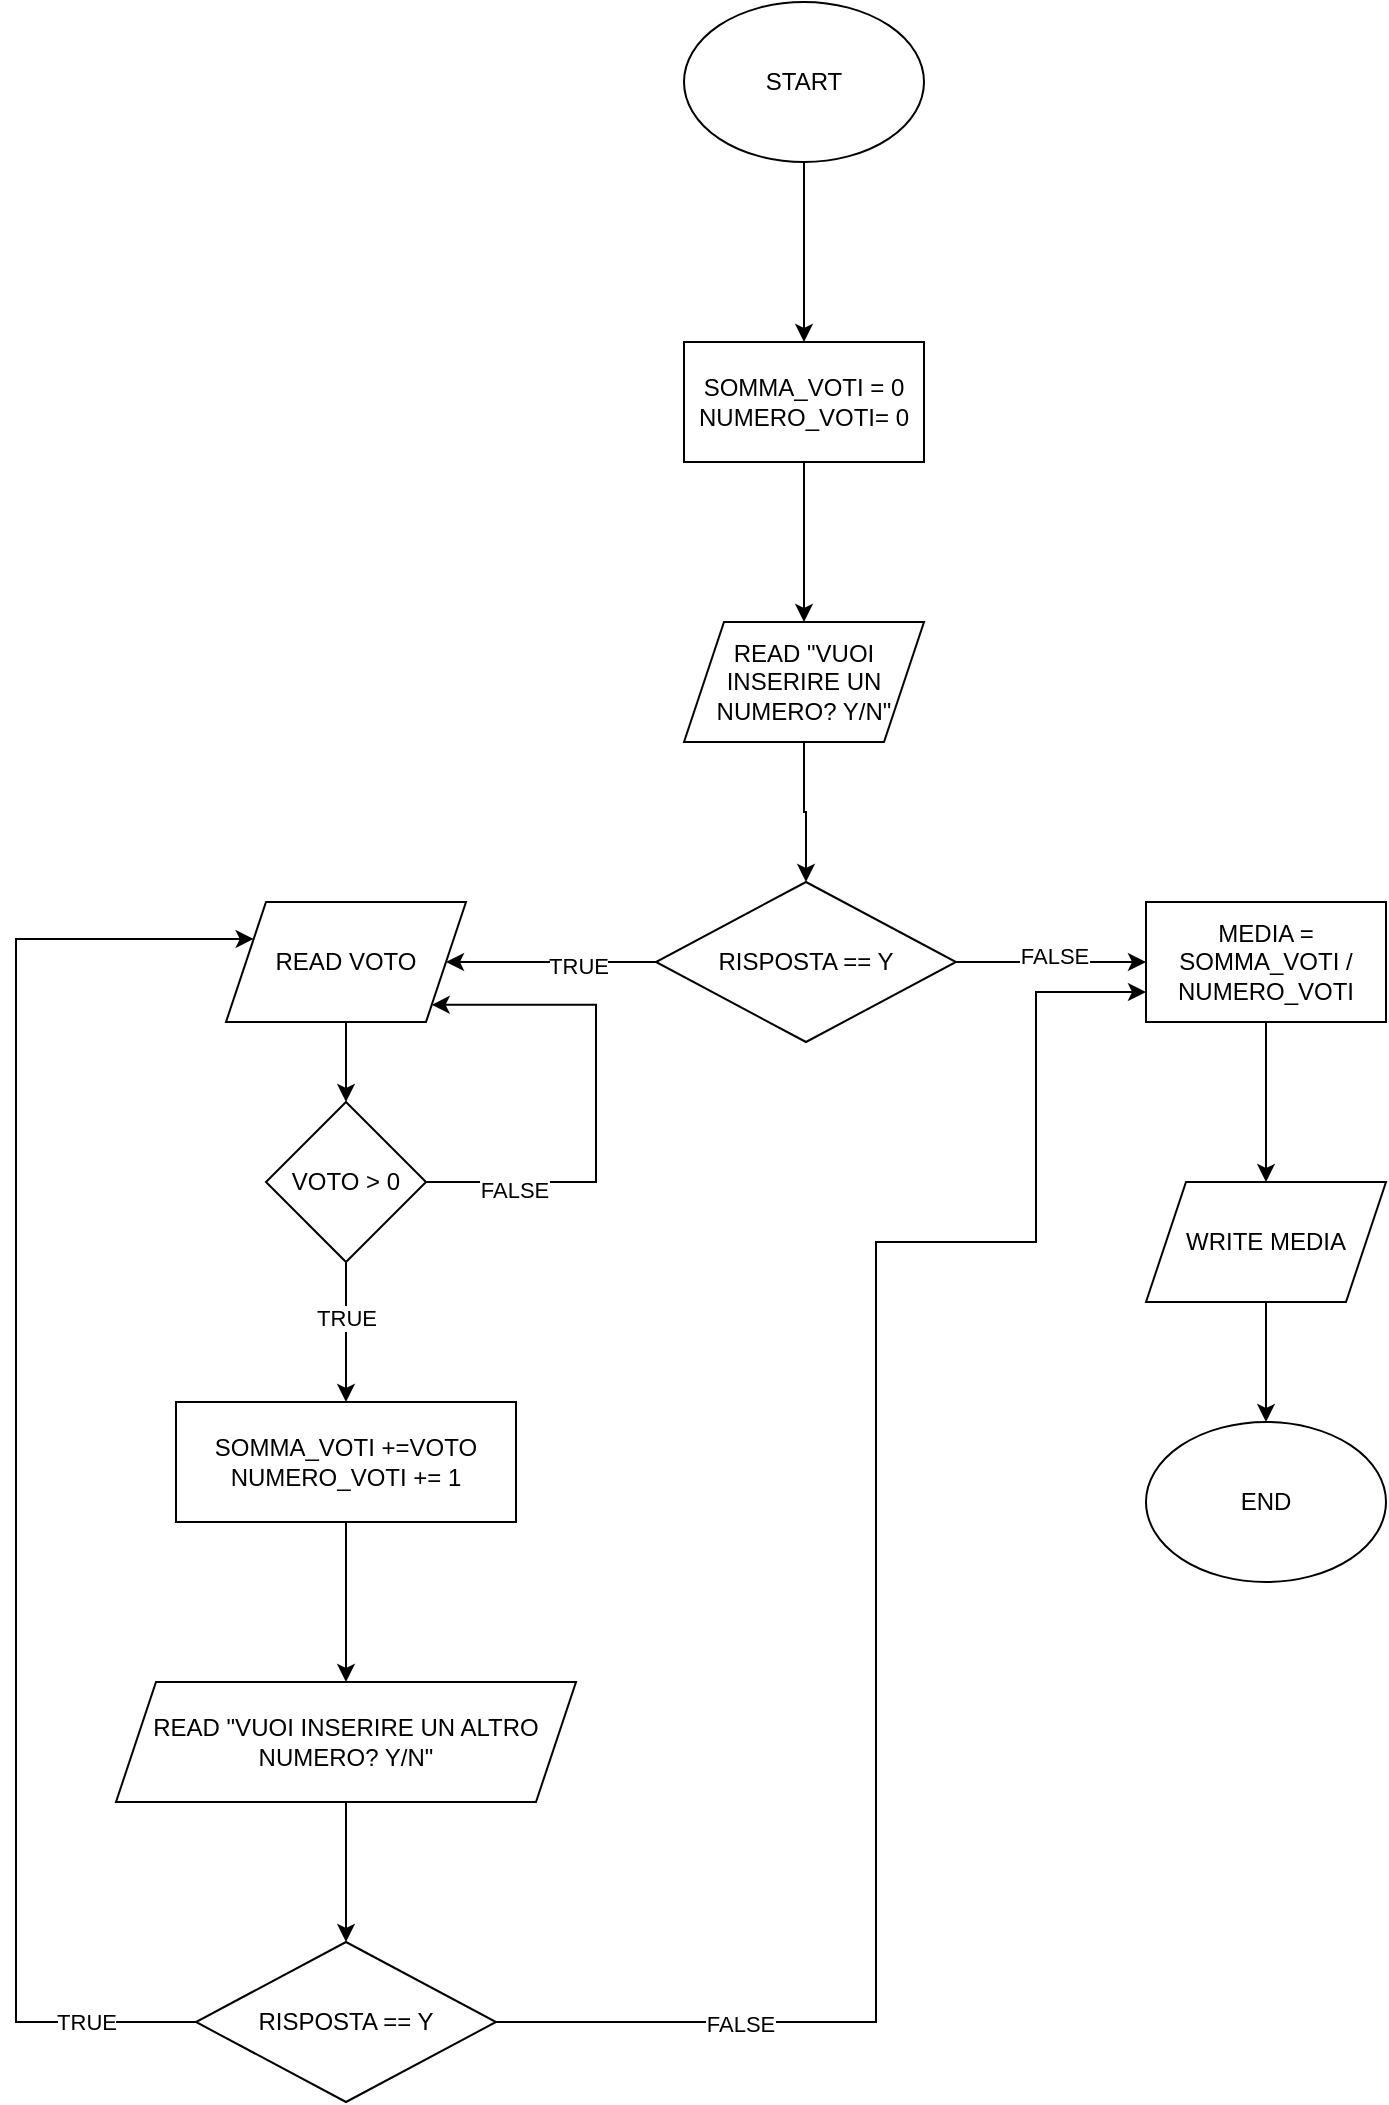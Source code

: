 <mxfile version="26.0.7">
  <diagram name="Pagina-1" id="oN8iWMS-hzXWKAw7T8qA">
    <mxGraphModel dx="1105" dy="549" grid="1" gridSize="10" guides="1" tooltips="1" connect="1" arrows="1" fold="1" page="1" pageScale="1" pageWidth="827" pageHeight="1169" math="0" shadow="0">
      <root>
        <mxCell id="0" />
        <mxCell id="1" parent="0" />
        <mxCell id="LMsU5XtANBlpD1cUraJk-18" value="" style="edgeStyle=orthogonalEdgeStyle;rounded=0;orthogonalLoop=1;jettySize=auto;html=1;" edge="1" parent="1" source="LMsU5XtANBlpD1cUraJk-1" target="LMsU5XtANBlpD1cUraJk-17">
          <mxGeometry relative="1" as="geometry" />
        </mxCell>
        <mxCell id="LMsU5XtANBlpD1cUraJk-1" value="START" style="ellipse;whiteSpace=wrap;html=1;" vertex="1" parent="1">
          <mxGeometry x="354" y="20" width="120" height="80" as="geometry" />
        </mxCell>
        <mxCell id="LMsU5XtANBlpD1cUraJk-20" value="" style="edgeStyle=orthogonalEdgeStyle;rounded=0;orthogonalLoop=1;jettySize=auto;html=1;" edge="1" parent="1" source="LMsU5XtANBlpD1cUraJk-17" target="LMsU5XtANBlpD1cUraJk-19">
          <mxGeometry relative="1" as="geometry" />
        </mxCell>
        <mxCell id="LMsU5XtANBlpD1cUraJk-17" value="SOMMA_VOTI = 0&lt;div&gt;NUMERO_VOTI= 0&lt;/div&gt;" style="whiteSpace=wrap;html=1;" vertex="1" parent="1">
          <mxGeometry x="354" y="190" width="120" height="60" as="geometry" />
        </mxCell>
        <mxCell id="LMsU5XtANBlpD1cUraJk-22" value="" style="edgeStyle=orthogonalEdgeStyle;rounded=0;orthogonalLoop=1;jettySize=auto;html=1;" edge="1" parent="1" source="LMsU5XtANBlpD1cUraJk-19" target="LMsU5XtANBlpD1cUraJk-21">
          <mxGeometry relative="1" as="geometry" />
        </mxCell>
        <mxCell id="LMsU5XtANBlpD1cUraJk-19" value="READ &quot;VUOI INSERIRE UN NUMERO? Y/N&quot;" style="shape=parallelogram;perimeter=parallelogramPerimeter;whiteSpace=wrap;html=1;fixedSize=1;" vertex="1" parent="1">
          <mxGeometry x="354" y="330" width="120" height="60" as="geometry" />
        </mxCell>
        <mxCell id="LMsU5XtANBlpD1cUraJk-24" value="" style="edgeStyle=orthogonalEdgeStyle;rounded=0;orthogonalLoop=1;jettySize=auto;html=1;" edge="1" parent="1" source="LMsU5XtANBlpD1cUraJk-21" target="LMsU5XtANBlpD1cUraJk-23">
          <mxGeometry relative="1" as="geometry" />
        </mxCell>
        <mxCell id="LMsU5XtANBlpD1cUraJk-27" value="FALSE" style="edgeLabel;html=1;align=center;verticalAlign=middle;resizable=0;points=[];" vertex="1" connectable="0" parent="LMsU5XtANBlpD1cUraJk-24">
          <mxGeometry x="0.018" y="3" relative="1" as="geometry">
            <mxPoint as="offset" />
          </mxGeometry>
        </mxCell>
        <mxCell id="LMsU5XtANBlpD1cUraJk-29" value="" style="edgeStyle=orthogonalEdgeStyle;rounded=0;orthogonalLoop=1;jettySize=auto;html=1;" edge="1" parent="1" source="LMsU5XtANBlpD1cUraJk-21" target="LMsU5XtANBlpD1cUraJk-28">
          <mxGeometry relative="1" as="geometry" />
        </mxCell>
        <mxCell id="LMsU5XtANBlpD1cUraJk-30" value="TRUE" style="edgeLabel;html=1;align=center;verticalAlign=middle;resizable=0;points=[];" vertex="1" connectable="0" parent="LMsU5XtANBlpD1cUraJk-29">
          <mxGeometry x="-0.247" y="2" relative="1" as="geometry">
            <mxPoint as="offset" />
          </mxGeometry>
        </mxCell>
        <mxCell id="LMsU5XtANBlpD1cUraJk-21" value="RISPOSTA == Y" style="rhombus;whiteSpace=wrap;html=1;" vertex="1" parent="1">
          <mxGeometry x="340" y="460" width="150" height="80" as="geometry" />
        </mxCell>
        <mxCell id="LMsU5XtANBlpD1cUraJk-26" value="" style="edgeStyle=orthogonalEdgeStyle;rounded=0;orthogonalLoop=1;jettySize=auto;html=1;" edge="1" parent="1" source="LMsU5XtANBlpD1cUraJk-23" target="LMsU5XtANBlpD1cUraJk-25">
          <mxGeometry relative="1" as="geometry" />
        </mxCell>
        <mxCell id="LMsU5XtANBlpD1cUraJk-23" value="MEDIA = SOMMA_VOTI / NUMERO_VOTI" style="whiteSpace=wrap;html=1;" vertex="1" parent="1">
          <mxGeometry x="585" y="470" width="120" height="60" as="geometry" />
        </mxCell>
        <mxCell id="LMsU5XtANBlpD1cUraJk-42" style="edgeStyle=orthogonalEdgeStyle;rounded=0;orthogonalLoop=1;jettySize=auto;html=1;exitX=0.5;exitY=1;exitDx=0;exitDy=0;entryX=0.5;entryY=0;entryDx=0;entryDy=0;" edge="1" parent="1" source="LMsU5XtANBlpD1cUraJk-25" target="LMsU5XtANBlpD1cUraJk-41">
          <mxGeometry relative="1" as="geometry" />
        </mxCell>
        <mxCell id="LMsU5XtANBlpD1cUraJk-25" value="WRITE MEDIA" style="shape=parallelogram;perimeter=parallelogramPerimeter;whiteSpace=wrap;html=1;fixedSize=1;" vertex="1" parent="1">
          <mxGeometry x="585" y="610" width="120" height="60" as="geometry" />
        </mxCell>
        <mxCell id="LMsU5XtANBlpD1cUraJk-44" value="" style="edgeStyle=orthogonalEdgeStyle;rounded=0;orthogonalLoop=1;jettySize=auto;html=1;" edge="1" parent="1" source="LMsU5XtANBlpD1cUraJk-28" target="LMsU5XtANBlpD1cUraJk-43">
          <mxGeometry relative="1" as="geometry" />
        </mxCell>
        <mxCell id="LMsU5XtANBlpD1cUraJk-28" value="READ VOTO" style="shape=parallelogram;perimeter=parallelogramPerimeter;whiteSpace=wrap;html=1;fixedSize=1;" vertex="1" parent="1">
          <mxGeometry x="125" y="470" width="120" height="60" as="geometry" />
        </mxCell>
        <mxCell id="LMsU5XtANBlpD1cUraJk-34" value="" style="edgeStyle=orthogonalEdgeStyle;rounded=0;orthogonalLoop=1;jettySize=auto;html=1;" edge="1" parent="1" source="LMsU5XtANBlpD1cUraJk-31" target="LMsU5XtANBlpD1cUraJk-33">
          <mxGeometry relative="1" as="geometry" />
        </mxCell>
        <mxCell id="LMsU5XtANBlpD1cUraJk-31" value="SOMMA_VOTI +=VOTO&lt;div&gt;NUMERO_VOTI += 1&lt;/div&gt;" style="whiteSpace=wrap;html=1;" vertex="1" parent="1">
          <mxGeometry x="100" y="720" width="170" height="60" as="geometry" />
        </mxCell>
        <mxCell id="LMsU5XtANBlpD1cUraJk-36" value="" style="edgeStyle=orthogonalEdgeStyle;rounded=0;orthogonalLoop=1;jettySize=auto;html=1;" edge="1" parent="1" source="LMsU5XtANBlpD1cUraJk-33" target="LMsU5XtANBlpD1cUraJk-35">
          <mxGeometry relative="1" as="geometry" />
        </mxCell>
        <mxCell id="LMsU5XtANBlpD1cUraJk-33" value="READ &quot;VUOI INSERIRE UN ALTRO NUMERO? Y/N&quot;" style="shape=parallelogram;perimeter=parallelogramPerimeter;whiteSpace=wrap;html=1;fixedSize=1;" vertex="1" parent="1">
          <mxGeometry x="70" y="860" width="230" height="60" as="geometry" />
        </mxCell>
        <mxCell id="LMsU5XtANBlpD1cUraJk-37" style="edgeStyle=orthogonalEdgeStyle;rounded=0;orthogonalLoop=1;jettySize=auto;html=1;exitX=1;exitY=0.5;exitDx=0;exitDy=0;entryX=0;entryY=0.75;entryDx=0;entryDy=0;" edge="1" parent="1" source="LMsU5XtANBlpD1cUraJk-35" target="LMsU5XtANBlpD1cUraJk-23">
          <mxGeometry relative="1" as="geometry">
            <Array as="points">
              <mxPoint x="450" y="1030" />
              <mxPoint x="450" y="640" />
              <mxPoint x="530" y="640" />
              <mxPoint x="530" y="515" />
            </Array>
          </mxGeometry>
        </mxCell>
        <mxCell id="LMsU5XtANBlpD1cUraJk-38" value="FALSE" style="edgeLabel;html=1;align=center;verticalAlign=middle;resizable=0;points=[];" vertex="1" connectable="0" parent="LMsU5XtANBlpD1cUraJk-37">
          <mxGeometry x="-0.711" y="-1" relative="1" as="geometry">
            <mxPoint as="offset" />
          </mxGeometry>
        </mxCell>
        <mxCell id="LMsU5XtANBlpD1cUraJk-39" style="edgeStyle=orthogonalEdgeStyle;rounded=0;orthogonalLoop=1;jettySize=auto;html=1;entryX=0;entryY=0.25;entryDx=0;entryDy=0;" edge="1" parent="1" source="LMsU5XtANBlpD1cUraJk-35" target="LMsU5XtANBlpD1cUraJk-28">
          <mxGeometry relative="1" as="geometry">
            <Array as="points">
              <mxPoint x="20" y="1030" />
              <mxPoint x="20" y="488" />
            </Array>
          </mxGeometry>
        </mxCell>
        <mxCell id="LMsU5XtANBlpD1cUraJk-40" value="TRUE" style="edgeLabel;html=1;align=center;verticalAlign=middle;resizable=0;points=[];" vertex="1" connectable="0" parent="LMsU5XtANBlpD1cUraJk-39">
          <mxGeometry x="-0.852" relative="1" as="geometry">
            <mxPoint as="offset" />
          </mxGeometry>
        </mxCell>
        <mxCell id="LMsU5XtANBlpD1cUraJk-35" value="RISPOSTA == Y" style="rhombus;whiteSpace=wrap;html=1;" vertex="1" parent="1">
          <mxGeometry x="110" y="990" width="150" height="80" as="geometry" />
        </mxCell>
        <mxCell id="LMsU5XtANBlpD1cUraJk-41" value="END" style="ellipse;whiteSpace=wrap;html=1;" vertex="1" parent="1">
          <mxGeometry x="585" y="730" width="120" height="80" as="geometry" />
        </mxCell>
        <mxCell id="LMsU5XtANBlpD1cUraJk-45" style="edgeStyle=orthogonalEdgeStyle;rounded=0;orthogonalLoop=1;jettySize=auto;html=1;exitX=0.5;exitY=1;exitDx=0;exitDy=0;entryX=0.5;entryY=0;entryDx=0;entryDy=0;" edge="1" parent="1" source="LMsU5XtANBlpD1cUraJk-43" target="LMsU5XtANBlpD1cUraJk-31">
          <mxGeometry relative="1" as="geometry" />
        </mxCell>
        <mxCell id="LMsU5XtANBlpD1cUraJk-46" value="TRUE" style="edgeLabel;html=1;align=center;verticalAlign=middle;resizable=0;points=[];" vertex="1" connectable="0" parent="LMsU5XtANBlpD1cUraJk-45">
          <mxGeometry x="-0.196" relative="1" as="geometry">
            <mxPoint as="offset" />
          </mxGeometry>
        </mxCell>
        <mxCell id="LMsU5XtANBlpD1cUraJk-47" style="edgeStyle=orthogonalEdgeStyle;rounded=0;orthogonalLoop=1;jettySize=auto;html=1;exitX=1;exitY=0.5;exitDx=0;exitDy=0;entryX=1;entryY=1;entryDx=0;entryDy=0;" edge="1" parent="1" source="LMsU5XtANBlpD1cUraJk-43" target="LMsU5XtANBlpD1cUraJk-28">
          <mxGeometry relative="1" as="geometry">
            <Array as="points">
              <mxPoint x="310" y="610" />
              <mxPoint x="310" y="521" />
            </Array>
          </mxGeometry>
        </mxCell>
        <mxCell id="LMsU5XtANBlpD1cUraJk-48" value="FALSE" style="edgeLabel;html=1;align=center;verticalAlign=middle;resizable=0;points=[];" vertex="1" connectable="0" parent="LMsU5XtANBlpD1cUraJk-47">
          <mxGeometry x="-0.657" y="-4" relative="1" as="geometry">
            <mxPoint as="offset" />
          </mxGeometry>
        </mxCell>
        <mxCell id="LMsU5XtANBlpD1cUraJk-43" value="VOTO &amp;gt; 0" style="rhombus;whiteSpace=wrap;html=1;" vertex="1" parent="1">
          <mxGeometry x="145" y="570" width="80" height="80" as="geometry" />
        </mxCell>
      </root>
    </mxGraphModel>
  </diagram>
</mxfile>
